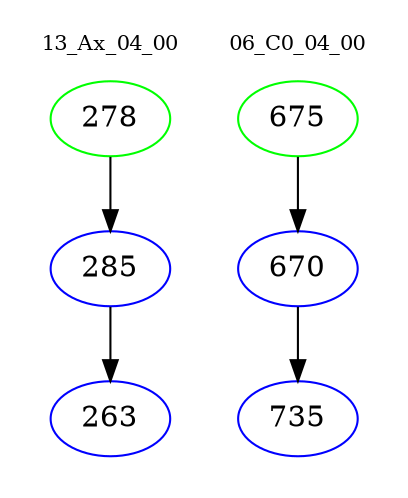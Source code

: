 digraph{
subgraph cluster_0 {
color = white
label = "13_Ax_04_00";
fontsize=10;
T0_278 [label="278", color="green"]
T0_278 -> T0_285 [color="black"]
T0_285 [label="285", color="blue"]
T0_285 -> T0_263 [color="black"]
T0_263 [label="263", color="blue"]
}
subgraph cluster_1 {
color = white
label = "06_C0_04_00";
fontsize=10;
T1_675 [label="675", color="green"]
T1_675 -> T1_670 [color="black"]
T1_670 [label="670", color="blue"]
T1_670 -> T1_735 [color="black"]
T1_735 [label="735", color="blue"]
}
}

